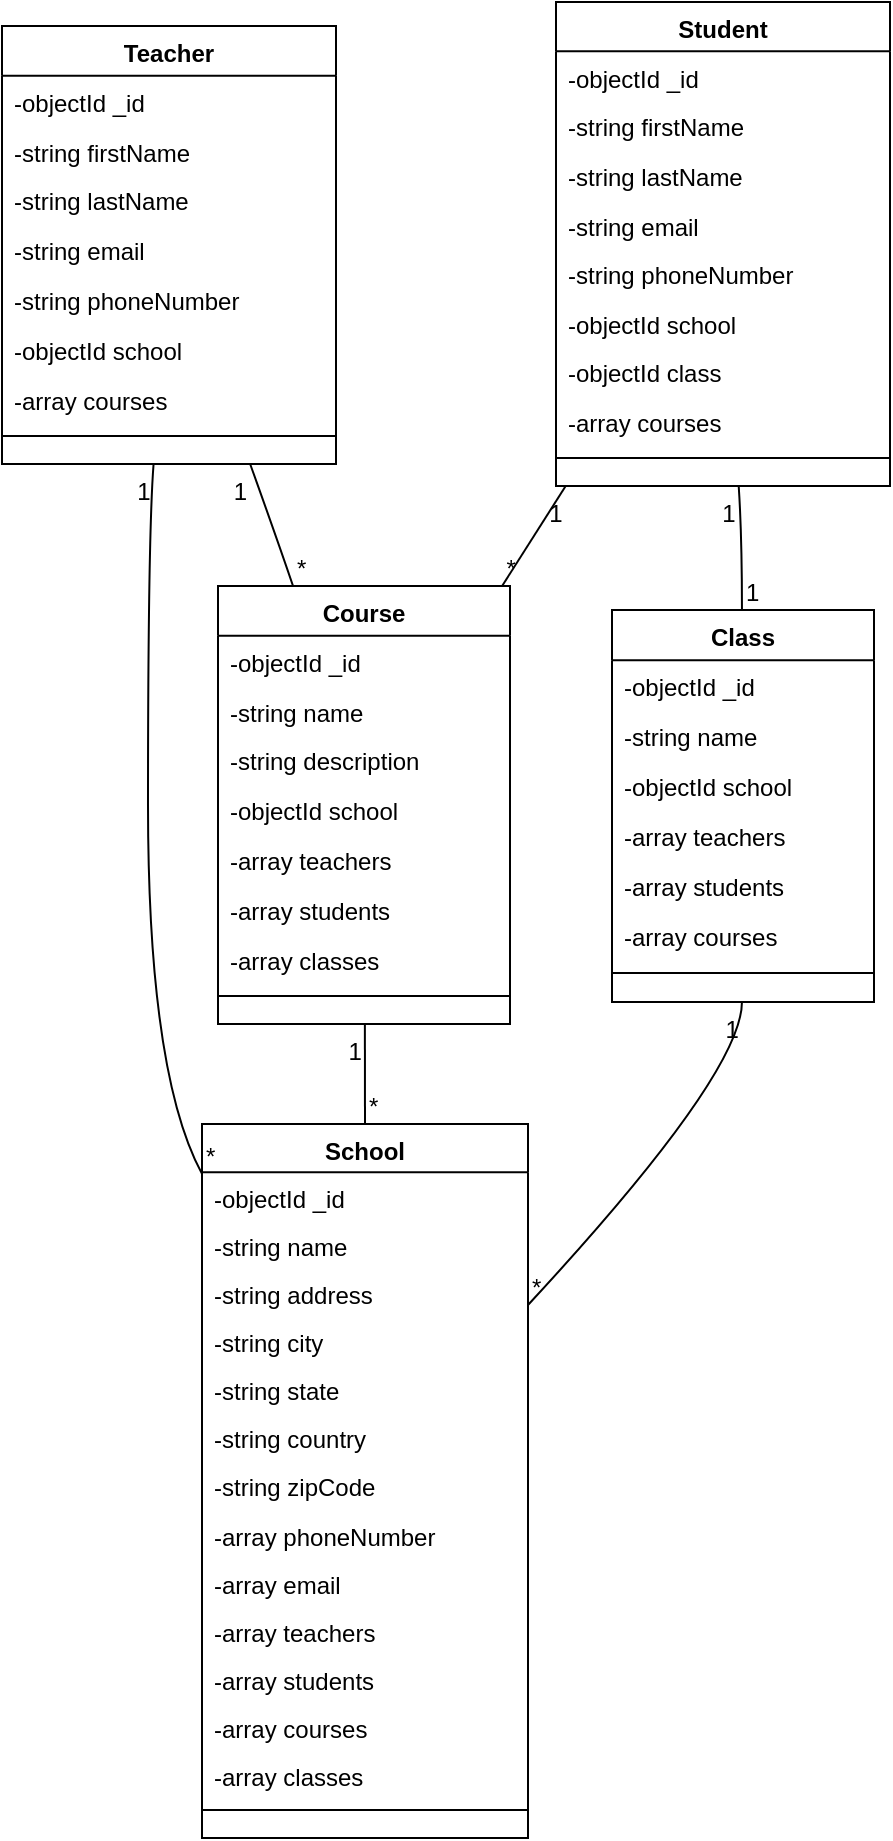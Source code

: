 <mxfile version="24.5.2" type="github">
  <diagram name="Page-1" id="__eIxpdod0ieqFt1JrYV">
    <mxGraphModel>
      <root>
        <mxCell id="0" />
        <mxCell id="1" parent="0" />
        <mxCell id="2" value="School" style="swimlane;fontStyle=1;align=center;verticalAlign=top;childLayout=stackLayout;horizontal=1;startSize=24.069;horizontalStack=0;resizeParent=1;resizeParentMax=0;resizeLast=0;collapsible=0;marginBottom=0;" vertex="1" parent="1">
          <mxGeometry x="108" y="569" width="163" height="357" as="geometry" />
        </mxCell>
        <mxCell id="3" value="-objectId _id" style="text;strokeColor=none;fillColor=none;align=left;verticalAlign=top;spacingLeft=4;spacingRight=4;overflow=hidden;rotatable=0;points=[[0,0.5],[1,0.5]];portConstraint=eastwest;" vertex="1" parent="2">
          <mxGeometry y="24" width="163" height="24" as="geometry" />
        </mxCell>
        <mxCell id="4" value="-string name" style="text;strokeColor=none;fillColor=none;align=left;verticalAlign=top;spacingLeft=4;spacingRight=4;overflow=hidden;rotatable=0;points=[[0,0.5],[1,0.5]];portConstraint=eastwest;" vertex="1" parent="2">
          <mxGeometry y="48" width="163" height="24" as="geometry" />
        </mxCell>
        <mxCell id="5" value="-string address" style="text;strokeColor=none;fillColor=none;align=left;verticalAlign=top;spacingLeft=4;spacingRight=4;overflow=hidden;rotatable=0;points=[[0,0.5],[1,0.5]];portConstraint=eastwest;" vertex="1" parent="2">
          <mxGeometry y="72" width="163" height="24" as="geometry" />
        </mxCell>
        <mxCell id="6" value="-string city" style="text;strokeColor=none;fillColor=none;align=left;verticalAlign=top;spacingLeft=4;spacingRight=4;overflow=hidden;rotatable=0;points=[[0,0.5],[1,0.5]];portConstraint=eastwest;" vertex="1" parent="2">
          <mxGeometry y="96" width="163" height="24" as="geometry" />
        </mxCell>
        <mxCell id="7" value="-string state" style="text;strokeColor=none;fillColor=none;align=left;verticalAlign=top;spacingLeft=4;spacingRight=4;overflow=hidden;rotatable=0;points=[[0,0.5],[1,0.5]];portConstraint=eastwest;" vertex="1" parent="2">
          <mxGeometry y="120" width="163" height="24" as="geometry" />
        </mxCell>
        <mxCell id="8" value="-string country" style="text;strokeColor=none;fillColor=none;align=left;verticalAlign=top;spacingLeft=4;spacingRight=4;overflow=hidden;rotatable=0;points=[[0,0.5],[1,0.5]];portConstraint=eastwest;" vertex="1" parent="2">
          <mxGeometry y="144" width="163" height="24" as="geometry" />
        </mxCell>
        <mxCell id="9" value="-string zipCode" style="text;strokeColor=none;fillColor=none;align=left;verticalAlign=top;spacingLeft=4;spacingRight=4;overflow=hidden;rotatable=0;points=[[0,0.5],[1,0.5]];portConstraint=eastwest;" vertex="1" parent="2">
          <mxGeometry y="168" width="163" height="24" as="geometry" />
        </mxCell>
        <mxCell id="10" value="-array phoneNumber" style="text;strokeColor=none;fillColor=none;align=left;verticalAlign=top;spacingLeft=4;spacingRight=4;overflow=hidden;rotatable=0;points=[[0,0.5],[1,0.5]];portConstraint=eastwest;" vertex="1" parent="2">
          <mxGeometry y="193" width="163" height="24" as="geometry" />
        </mxCell>
        <mxCell id="11" value="-array email" style="text;strokeColor=none;fillColor=none;align=left;verticalAlign=top;spacingLeft=4;spacingRight=4;overflow=hidden;rotatable=0;points=[[0,0.5],[1,0.5]];portConstraint=eastwest;" vertex="1" parent="2">
          <mxGeometry y="217" width="163" height="24" as="geometry" />
        </mxCell>
        <mxCell id="12" value="-array teachers" style="text;strokeColor=none;fillColor=none;align=left;verticalAlign=top;spacingLeft=4;spacingRight=4;overflow=hidden;rotatable=0;points=[[0,0.5],[1,0.5]];portConstraint=eastwest;" vertex="1" parent="2">
          <mxGeometry y="241" width="163" height="24" as="geometry" />
        </mxCell>
        <mxCell id="13" value="-array students" style="text;strokeColor=none;fillColor=none;align=left;verticalAlign=top;spacingLeft=4;spacingRight=4;overflow=hidden;rotatable=0;points=[[0,0.5],[1,0.5]];portConstraint=eastwest;" vertex="1" parent="2">
          <mxGeometry y="265" width="163" height="24" as="geometry" />
        </mxCell>
        <mxCell id="14" value="-array courses" style="text;strokeColor=none;fillColor=none;align=left;verticalAlign=top;spacingLeft=4;spacingRight=4;overflow=hidden;rotatable=0;points=[[0,0.5],[1,0.5]];portConstraint=eastwest;" vertex="1" parent="2">
          <mxGeometry y="289" width="163" height="24" as="geometry" />
        </mxCell>
        <mxCell id="15" value="-array classes" style="text;strokeColor=none;fillColor=none;align=left;verticalAlign=top;spacingLeft=4;spacingRight=4;overflow=hidden;rotatable=0;points=[[0,0.5],[1,0.5]];portConstraint=eastwest;" vertex="1" parent="2">
          <mxGeometry y="313" width="163" height="24" as="geometry" />
        </mxCell>
        <mxCell id="16" style="line;strokeWidth=1;fillColor=none;align=left;verticalAlign=middle;spacingTop=-1;spacingLeft=3;spacingRight=3;rotatable=0;labelPosition=right;points=[];portConstraint=eastwest;strokeColor=inherit;" vertex="1" parent="2">
          <mxGeometry y="337" width="163" height="12" as="geometry" />
        </mxCell>
        <mxCell id="17" value="Teacher" style="swimlane;fontStyle=1;align=center;verticalAlign=top;childLayout=stackLayout;horizontal=1;startSize=24.824;horizontalStack=0;resizeParent=1;resizeParentMax=0;resizeLast=0;collapsible=0;marginBottom=0;" vertex="1" parent="1">
          <mxGeometry x="8" y="20" width="167" height="219" as="geometry" />
        </mxCell>
        <mxCell id="18" value="-objectId _id" style="text;strokeColor=none;fillColor=none;align=left;verticalAlign=top;spacingLeft=4;spacingRight=4;overflow=hidden;rotatable=0;points=[[0,0.5],[1,0.5]];portConstraint=eastwest;" vertex="1" parent="17">
          <mxGeometry y="25" width="167" height="25" as="geometry" />
        </mxCell>
        <mxCell id="19" value="-string firstName" style="text;strokeColor=none;fillColor=none;align=left;verticalAlign=top;spacingLeft=4;spacingRight=4;overflow=hidden;rotatable=0;points=[[0,0.5],[1,0.5]];portConstraint=eastwest;" vertex="1" parent="17">
          <mxGeometry y="50" width="167" height="25" as="geometry" />
        </mxCell>
        <mxCell id="20" value="-string lastName" style="text;strokeColor=none;fillColor=none;align=left;verticalAlign=top;spacingLeft=4;spacingRight=4;overflow=hidden;rotatable=0;points=[[0,0.5],[1,0.5]];portConstraint=eastwest;" vertex="1" parent="17">
          <mxGeometry y="74" width="167" height="25" as="geometry" />
        </mxCell>
        <mxCell id="21" value="-string email" style="text;strokeColor=none;fillColor=none;align=left;verticalAlign=top;spacingLeft=4;spacingRight=4;overflow=hidden;rotatable=0;points=[[0,0.5],[1,0.5]];portConstraint=eastwest;" vertex="1" parent="17">
          <mxGeometry y="99" width="167" height="25" as="geometry" />
        </mxCell>
        <mxCell id="22" value="-string phoneNumber" style="text;strokeColor=none;fillColor=none;align=left;verticalAlign=top;spacingLeft=4;spacingRight=4;overflow=hidden;rotatable=0;points=[[0,0.5],[1,0.5]];portConstraint=eastwest;" vertex="1" parent="17">
          <mxGeometry y="124" width="167" height="25" as="geometry" />
        </mxCell>
        <mxCell id="23" value="-objectId school" style="text;strokeColor=none;fillColor=none;align=left;verticalAlign=top;spacingLeft=4;spacingRight=4;overflow=hidden;rotatable=0;points=[[0,0.5],[1,0.5]];portConstraint=eastwest;" vertex="1" parent="17">
          <mxGeometry y="149" width="167" height="25" as="geometry" />
        </mxCell>
        <mxCell id="24" value="-array courses" style="text;strokeColor=none;fillColor=none;align=left;verticalAlign=top;spacingLeft=4;spacingRight=4;overflow=hidden;rotatable=0;points=[[0,0.5],[1,0.5]];portConstraint=eastwest;" vertex="1" parent="17">
          <mxGeometry y="174" width="167" height="25" as="geometry" />
        </mxCell>
        <mxCell id="25" style="line;strokeWidth=1;fillColor=none;align=left;verticalAlign=middle;spacingTop=-1;spacingLeft=3;spacingRight=3;rotatable=0;labelPosition=right;points=[];portConstraint=eastwest;strokeColor=inherit;" vertex="1" parent="17">
          <mxGeometry y="199" width="167" height="12" as="geometry" />
        </mxCell>
        <mxCell id="26" value="Student" style="swimlane;fontStyle=1;align=center;verticalAlign=top;childLayout=stackLayout;horizontal=1;startSize=24.632;horizontalStack=0;resizeParent=1;resizeParentMax=0;resizeLast=0;collapsible=0;marginBottom=0;" vertex="1" parent="1">
          <mxGeometry x="285" y="8" width="167" height="242" as="geometry" />
        </mxCell>
        <mxCell id="27" value="-objectId _id" style="text;strokeColor=none;fillColor=none;align=left;verticalAlign=top;spacingLeft=4;spacingRight=4;overflow=hidden;rotatable=0;points=[[0,0.5],[1,0.5]];portConstraint=eastwest;" vertex="1" parent="26">
          <mxGeometry y="25" width="167" height="25" as="geometry" />
        </mxCell>
        <mxCell id="28" value="-string firstName" style="text;strokeColor=none;fillColor=none;align=left;verticalAlign=top;spacingLeft=4;spacingRight=4;overflow=hidden;rotatable=0;points=[[0,0.5],[1,0.5]];portConstraint=eastwest;" vertex="1" parent="26">
          <mxGeometry y="49" width="167" height="25" as="geometry" />
        </mxCell>
        <mxCell id="29" value="-string lastName" style="text;strokeColor=none;fillColor=none;align=left;verticalAlign=top;spacingLeft=4;spacingRight=4;overflow=hidden;rotatable=0;points=[[0,0.5],[1,0.5]];portConstraint=eastwest;" vertex="1" parent="26">
          <mxGeometry y="74" width="167" height="25" as="geometry" />
        </mxCell>
        <mxCell id="30" value="-string email" style="text;strokeColor=none;fillColor=none;align=left;verticalAlign=top;spacingLeft=4;spacingRight=4;overflow=hidden;rotatable=0;points=[[0,0.5],[1,0.5]];portConstraint=eastwest;" vertex="1" parent="26">
          <mxGeometry y="99" width="167" height="25" as="geometry" />
        </mxCell>
        <mxCell id="31" value="-string phoneNumber" style="text;strokeColor=none;fillColor=none;align=left;verticalAlign=top;spacingLeft=4;spacingRight=4;overflow=hidden;rotatable=0;points=[[0,0.5],[1,0.5]];portConstraint=eastwest;" vertex="1" parent="26">
          <mxGeometry y="123" width="167" height="25" as="geometry" />
        </mxCell>
        <mxCell id="32" value="-objectId school" style="text;strokeColor=none;fillColor=none;align=left;verticalAlign=top;spacingLeft=4;spacingRight=4;overflow=hidden;rotatable=0;points=[[0,0.5],[1,0.5]];portConstraint=eastwest;" vertex="1" parent="26">
          <mxGeometry y="148" width="167" height="25" as="geometry" />
        </mxCell>
        <mxCell id="33" value="-objectId class" style="text;strokeColor=none;fillColor=none;align=left;verticalAlign=top;spacingLeft=4;spacingRight=4;overflow=hidden;rotatable=0;points=[[0,0.5],[1,0.5]];portConstraint=eastwest;" vertex="1" parent="26">
          <mxGeometry y="172" width="167" height="25" as="geometry" />
        </mxCell>
        <mxCell id="34" value="-array courses" style="text;strokeColor=none;fillColor=none;align=left;verticalAlign=top;spacingLeft=4;spacingRight=4;overflow=hidden;rotatable=0;points=[[0,0.5],[1,0.5]];portConstraint=eastwest;" vertex="1" parent="26">
          <mxGeometry y="197" width="167" height="25" as="geometry" />
        </mxCell>
        <mxCell id="35" style="line;strokeWidth=1;fillColor=none;align=left;verticalAlign=middle;spacingTop=-1;spacingLeft=3;spacingRight=3;rotatable=0;labelPosition=right;points=[];portConstraint=eastwest;strokeColor=inherit;" vertex="1" parent="26">
          <mxGeometry y="222" width="167" height="12" as="geometry" />
        </mxCell>
        <mxCell id="36" value="Course" style="swimlane;fontStyle=1;align=center;verticalAlign=top;childLayout=stackLayout;horizontal=1;startSize=24.824;horizontalStack=0;resizeParent=1;resizeParentMax=0;resizeLast=0;collapsible=0;marginBottom=0;" vertex="1" parent="1">
          <mxGeometry x="116" y="300" width="146" height="219" as="geometry" />
        </mxCell>
        <mxCell id="37" value="-objectId _id" style="text;strokeColor=none;fillColor=none;align=left;verticalAlign=top;spacingLeft=4;spacingRight=4;overflow=hidden;rotatable=0;points=[[0,0.5],[1,0.5]];portConstraint=eastwest;" vertex="1" parent="36">
          <mxGeometry y="25" width="146" height="25" as="geometry" />
        </mxCell>
        <mxCell id="38" value="-string name" style="text;strokeColor=none;fillColor=none;align=left;verticalAlign=top;spacingLeft=4;spacingRight=4;overflow=hidden;rotatable=0;points=[[0,0.5],[1,0.5]];portConstraint=eastwest;" vertex="1" parent="36">
          <mxGeometry y="50" width="146" height="25" as="geometry" />
        </mxCell>
        <mxCell id="39" value="-string description" style="text;strokeColor=none;fillColor=none;align=left;verticalAlign=top;spacingLeft=4;spacingRight=4;overflow=hidden;rotatable=0;points=[[0,0.5],[1,0.5]];portConstraint=eastwest;" vertex="1" parent="36">
          <mxGeometry y="74" width="146" height="25" as="geometry" />
        </mxCell>
        <mxCell id="40" value="-objectId school" style="text;strokeColor=none;fillColor=none;align=left;verticalAlign=top;spacingLeft=4;spacingRight=4;overflow=hidden;rotatable=0;points=[[0,0.5],[1,0.5]];portConstraint=eastwest;" vertex="1" parent="36">
          <mxGeometry y="99" width="146" height="25" as="geometry" />
        </mxCell>
        <mxCell id="41" value="-array teachers" style="text;strokeColor=none;fillColor=none;align=left;verticalAlign=top;spacingLeft=4;spacingRight=4;overflow=hidden;rotatable=0;points=[[0,0.5],[1,0.5]];portConstraint=eastwest;" vertex="1" parent="36">
          <mxGeometry y="124" width="146" height="25" as="geometry" />
        </mxCell>
        <mxCell id="42" value="-array students" style="text;strokeColor=none;fillColor=none;align=left;verticalAlign=top;spacingLeft=4;spacingRight=4;overflow=hidden;rotatable=0;points=[[0,0.5],[1,0.5]];portConstraint=eastwest;" vertex="1" parent="36">
          <mxGeometry y="149" width="146" height="25" as="geometry" />
        </mxCell>
        <mxCell id="43" value="-array classes" style="text;strokeColor=none;fillColor=none;align=left;verticalAlign=top;spacingLeft=4;spacingRight=4;overflow=hidden;rotatable=0;points=[[0,0.5],[1,0.5]];portConstraint=eastwest;" vertex="1" parent="36">
          <mxGeometry y="174" width="146" height="25" as="geometry" />
        </mxCell>
        <mxCell id="44" style="line;strokeWidth=1;fillColor=none;align=left;verticalAlign=middle;spacingTop=-1;spacingLeft=3;spacingRight=3;rotatable=0;labelPosition=right;points=[];portConstraint=eastwest;strokeColor=inherit;" vertex="1" parent="36">
          <mxGeometry y="199" width="146" height="12" as="geometry" />
        </mxCell>
        <mxCell id="45" value="Class" style="swimlane;fontStyle=1;align=center;verticalAlign=top;childLayout=stackLayout;horizontal=1;startSize=25.067;horizontalStack=0;resizeParent=1;resizeParentMax=0;resizeLast=0;collapsible=0;marginBottom=0;" vertex="1" parent="1">
          <mxGeometry x="313" y="312" width="131" height="196" as="geometry" />
        </mxCell>
        <mxCell id="46" value="-objectId _id" style="text;strokeColor=none;fillColor=none;align=left;verticalAlign=top;spacingLeft=4;spacingRight=4;overflow=hidden;rotatable=0;points=[[0,0.5],[1,0.5]];portConstraint=eastwest;" vertex="1" parent="45">
          <mxGeometry y="25" width="131" height="25" as="geometry" />
        </mxCell>
        <mxCell id="47" value="-string name" style="text;strokeColor=none;fillColor=none;align=left;verticalAlign=top;spacingLeft=4;spacingRight=4;overflow=hidden;rotatable=0;points=[[0,0.5],[1,0.5]];portConstraint=eastwest;" vertex="1" parent="45">
          <mxGeometry y="50" width="131" height="25" as="geometry" />
        </mxCell>
        <mxCell id="48" value="-objectId school" style="text;strokeColor=none;fillColor=none;align=left;verticalAlign=top;spacingLeft=4;spacingRight=4;overflow=hidden;rotatable=0;points=[[0,0.5],[1,0.5]];portConstraint=eastwest;" vertex="1" parent="45">
          <mxGeometry y="75" width="131" height="25" as="geometry" />
        </mxCell>
        <mxCell id="49" value="-array teachers" style="text;strokeColor=none;fillColor=none;align=left;verticalAlign=top;spacingLeft=4;spacingRight=4;overflow=hidden;rotatable=0;points=[[0,0.5],[1,0.5]];portConstraint=eastwest;" vertex="1" parent="45">
          <mxGeometry y="100" width="131" height="25" as="geometry" />
        </mxCell>
        <mxCell id="50" value="-array students" style="text;strokeColor=none;fillColor=none;align=left;verticalAlign=top;spacingLeft=4;spacingRight=4;overflow=hidden;rotatable=0;points=[[0,0.5],[1,0.5]];portConstraint=eastwest;" vertex="1" parent="45">
          <mxGeometry y="125" width="131" height="25" as="geometry" />
        </mxCell>
        <mxCell id="51" value="-array courses" style="text;strokeColor=none;fillColor=none;align=left;verticalAlign=top;spacingLeft=4;spacingRight=4;overflow=hidden;rotatable=0;points=[[0,0.5],[1,0.5]];portConstraint=eastwest;" vertex="1" parent="45">
          <mxGeometry y="150" width="131" height="25" as="geometry" />
        </mxCell>
        <mxCell id="52" style="line;strokeWidth=1;fillColor=none;align=left;verticalAlign=middle;spacingTop=-1;spacingLeft=3;spacingRight=3;rotatable=0;labelPosition=right;points=[];portConstraint=eastwest;strokeColor=inherit;" vertex="1" parent="45">
          <mxGeometry y="175" width="131" height="13" as="geometry" />
        </mxCell>
        <mxCell id="53" value="" style="curved=1;startArrow=none;endArrow=none;exitX=0.742;exitY=0.998;entryX=0.257;entryY=0;" edge="1" parent="1" source="17" target="36">
          <mxGeometry relative="1" as="geometry">
            <Array as="points">
              <mxPoint x="145" y="275" />
            </Array>
          </mxGeometry>
        </mxCell>
        <mxCell id="54" value="1" style="edgeLabel;resizable=0;labelBackgroundColor=none;fontSize=12;align=right;verticalAlign=top;" vertex="1" parent="53">
          <mxGeometry x="-1" relative="1" as="geometry" />
        </mxCell>
        <mxCell id="55" value="*" style="edgeLabel;resizable=0;labelBackgroundColor=none;fontSize=12;align=left;verticalAlign=bottom;" vertex="1" parent="53">
          <mxGeometry x="1" relative="1" as="geometry" />
        </mxCell>
        <mxCell id="56" value="" style="curved=1;startArrow=none;endArrow=none;exitX=0.029;exitY=1;entryX=0.973;entryY=0;" edge="1" parent="1" source="26" target="36">
          <mxGeometry relative="1" as="geometry">
            <Array as="points">
              <mxPoint x="274" y="275" />
            </Array>
          </mxGeometry>
        </mxCell>
        <mxCell id="57" value="1" style="edgeLabel;resizable=0;labelBackgroundColor=none;fontSize=12;align=right;verticalAlign=top;" vertex="1" parent="56">
          <mxGeometry x="-1" relative="1" as="geometry" />
        </mxCell>
        <mxCell id="58" value="*" style="edgeLabel;resizable=0;labelBackgroundColor=none;fontSize=12;align=left;verticalAlign=bottom;" vertex="1" parent="56">
          <mxGeometry x="1" relative="1" as="geometry" />
        </mxCell>
        <mxCell id="59" value="" style="curved=1;startArrow=none;endArrow=none;exitX=0.454;exitY=0.998;entryX=-0.001;entryY=0.069;" edge="1" parent="1" source="17" target="2">
          <mxGeometry relative="1" as="geometry">
            <Array as="points">
              <mxPoint x="81" y="275" />
              <mxPoint x="81" y="544" />
            </Array>
          </mxGeometry>
        </mxCell>
        <mxCell id="60" value="1" style="edgeLabel;resizable=0;labelBackgroundColor=none;fontSize=12;align=right;verticalAlign=top;" vertex="1" parent="59">
          <mxGeometry x="-1" relative="1" as="geometry" />
        </mxCell>
        <mxCell id="61" value="*" style="edgeLabel;resizable=0;labelBackgroundColor=none;fontSize=12;align=left;verticalAlign=bottom;" vertex="1" parent="59">
          <mxGeometry x="1" relative="1" as="geometry" />
        </mxCell>
        <mxCell id="62" value="" style="curved=1;startArrow=none;endArrow=none;exitX=0.547;exitY=1;entryX=0.496;entryY=-0.003;" edge="1" parent="1" source="26" target="45">
          <mxGeometry relative="1" as="geometry">
            <Array as="points">
              <mxPoint x="378" y="275" />
            </Array>
          </mxGeometry>
        </mxCell>
        <mxCell id="63" value="1" style="edgeLabel;resizable=0;labelBackgroundColor=none;fontSize=12;align=right;verticalAlign=top;" vertex="1" parent="62">
          <mxGeometry x="-1" relative="1" as="geometry" />
        </mxCell>
        <mxCell id="64" value="1" style="edgeLabel;resizable=0;labelBackgroundColor=none;fontSize=12;align=left;verticalAlign=bottom;" vertex="1" parent="62">
          <mxGeometry x="1" relative="1" as="geometry" />
        </mxCell>
        <mxCell id="65" value="" style="curved=1;startArrow=none;endArrow=none;exitX=0.503;exitY=1;entryX=0.5;entryY=0;" edge="1" parent="1" source="36" target="2">
          <mxGeometry relative="1" as="geometry">
            <Array as="points" />
          </mxGeometry>
        </mxCell>
        <mxCell id="66" value="1" style="edgeLabel;resizable=0;labelBackgroundColor=none;fontSize=12;align=right;verticalAlign=top;" vertex="1" parent="65">
          <mxGeometry x="-1" relative="1" as="geometry" />
        </mxCell>
        <mxCell id="67" value="*" style="edgeLabel;resizable=0;labelBackgroundColor=none;fontSize=12;align=left;verticalAlign=bottom;" vertex="1" parent="65">
          <mxGeometry x="1" relative="1" as="geometry" />
        </mxCell>
        <mxCell id="68" value="" style="curved=1;startArrow=none;endArrow=none;exitX=0.496;exitY=0.997;entryX=1.001;entryY=0.253;" edge="1" parent="1" source="45" target="2">
          <mxGeometry relative="1" as="geometry">
            <Array as="points">
              <mxPoint x="378" y="544" />
            </Array>
          </mxGeometry>
        </mxCell>
        <mxCell id="69" value="1" style="edgeLabel;resizable=0;labelBackgroundColor=none;fontSize=12;align=right;verticalAlign=top;" vertex="1" parent="68">
          <mxGeometry x="-1" relative="1" as="geometry" />
        </mxCell>
        <mxCell id="70" value="*" style="edgeLabel;resizable=0;labelBackgroundColor=none;fontSize=12;align=left;verticalAlign=bottom;" vertex="1" parent="68">
          <mxGeometry x="1" relative="1" as="geometry" />
        </mxCell>
      </root>
    </mxGraphModel>
  </diagram>
</mxfile>
